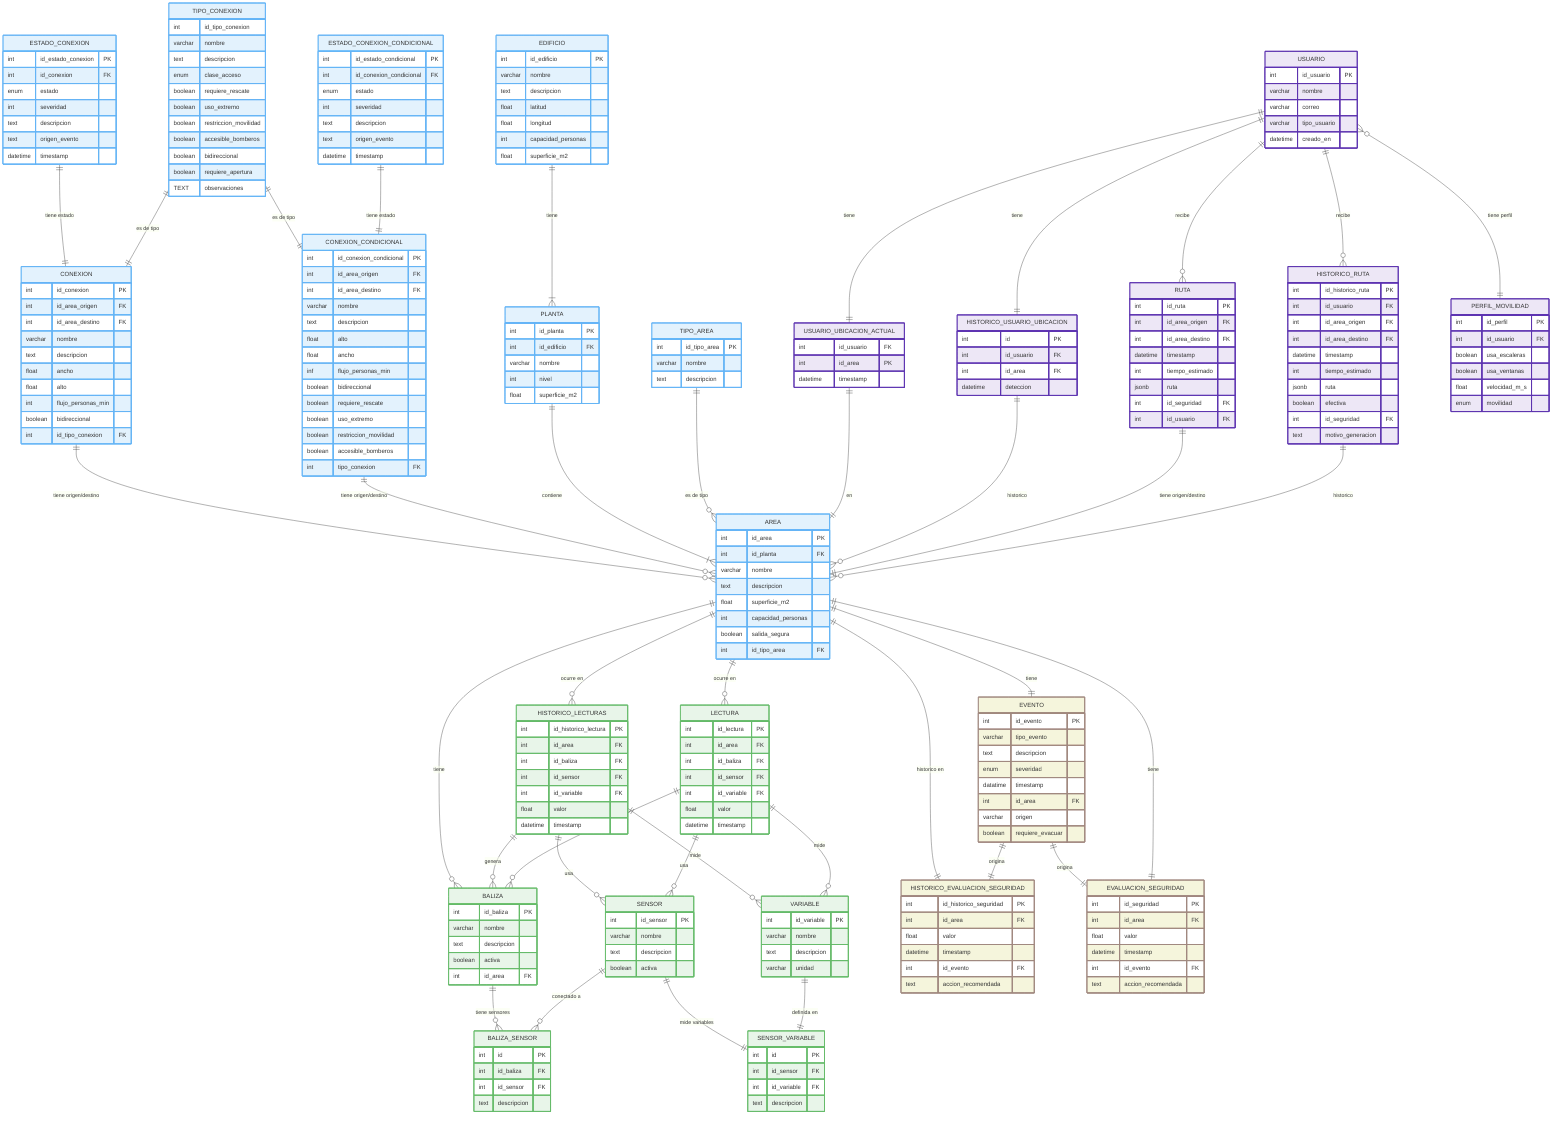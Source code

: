 ---
config:
  theme: default
---

erDiagram

    %% --- Bloque 1: Edificio y Espacios ---
    %% Esto modela la estructura del edificio espacialmente, es estático.

    CONEXION              ||--o{ AREA : "tiene origen/destino"
    CONEXION_CONDICIONAL  ||--o{ AREA : "tiene origen/destino"
    
    EDIFICIO  ||--|{ PLANTA : "tiene"
    PLANTA    ||--|{ AREA : "contiene"
    TIPO_AREA ||--o{ AREA : "es de tipo"

    ESTADO_CONEXION ||--|| CONEXION  : "tiene estado"
    
    TIPO_CONEXION ||--|| CONEXION             : "es de tipo"
    TIPO_CONEXION ||--|| CONEXION_CONDICIONAL : "es de tipo"
    
    ESTADO_CONEXION_CONDICIONAL ||--|| CONEXION_CONDICIONAL  : "tiene estado"

    EDIFICIO {
      int id_edificio PK
      varchar nombre
      text descripcion
      float latitud
      float longitud
      int capacidad_personas
      float superficie_m2
    }
    PLANTA {
      int id_planta PK
      int id_edificio FK
      varchar nombre
      int nivel
      float superficie_m2
    }
    AREA {
      int id_area PK
      int id_planta FK
      varchar nombre
      text descripcion
      float superficie_m2
      int capacidad_personas
      boolean salida_segura

      int id_tipo_area FK
    }
    TIPO_AREA {
      int id_tipo_area PK
      varchar nombre                    
      text descripcion                  
    }
    %% CONEXION son las puertas (o alternativamente ventanas) o todo aquello que esta entre una AREA y otra AREA (normalmente puertas)
    CONEXION {
      int id_conexion PK
      int id_area_origen FK
      int id_area_destino FK
      varchar nombre
      text descripcion
      float ancho
      float alto
      int flujo_personas_min
      boolean bidireccional
      int id_tipo_conexion FK
    }
    %% Esto modela la existencia de ventanas/hueco/ventilación/rupturas_estructurales como conexiones que no son puertas 
    %% Algunas de estas conexiones son solo transitables en situaciones extremas y la mayoria solo para perfiles de movilidad concretos
    CONEXION_CONDICIONAL {
      int id_conexion_condicional PK
      int id_area_origen FK
      int id_area_destino FK
      varchar nombre
      text descripcion 
      float alto 
      float ancho 
      inf flujo_personas_min
      boolean bidireccional
      boolean requiere_rescate
      boolean uso_extremo
      boolean restriccion_movilidad 
      boolean accesible_bomberos
      int tipo_conexion FK
    }
    TIPO_CONEXION {
      int id_tipo_conexion 
      varchar nombre 
      text descripcion 
      enum clase_acceso
      boolean requiere_rescate
      boolean uso_extremo
      boolean restriccion_movilidad 
      boolean accesible_bomberos
      boolean bidireccional 
      boolean requiere_apertura 
      TEXT observaciones 
    }
    %% Las puertas pueden estar abiertas/cerradas/bloqueadas/intransitables el grafo navegable dependerá de esto
    %% Se tiene que tener en cuenta y modificar dinámicamente el grafo y su transitabilidad
    ESTADO_CONEXION {
      int id_estado_conexion PK
      int id_conexion FK
      enum estado 
      int severidad
      text descripcion
      text origen_evento
      datetime timestamp
    }
    ESTADO_CONEXION_CONDICIONAL {
      int id_estado_condicional PK
      int id_conexion_condicional FK
      enum estado 
      int severidad
      text descripcion
      text origen_evento
      datetime timestamp
    }

    
    
    %% --- Bloque 2: Sensores y Lecturas ---
    %% Esto modela los sensores y el estado en tiempo real de las mediciones, es dinámica.
    AREA ||--o{ LECTURA : "ocurre en"
    AREA ||--o{ HISTORICO_LECTURAS : "ocurre en"
    AREA ||--o{ BALIZA : "tiene"

    BALIZA   ||--o{ BALIZA_SENSOR    : "tiene sensores"
    SENSOR   ||--|| SENSOR_VARIABLE  : "mide variables"
    SENSOR   ||--o{ BALIZA_SENSOR    : "conectado a"
    VARIABLE ||--|| SENSOR_VARIABLE  : "definida en"

    HISTORICO_LECTURAS||--o{ VARIABLE : "mide"
    HISTORICO_LECTURAS||--o{ SENSOR   : "usa"
    HISTORICO_LECTURAS||--o{ BALIZA   : "genera"

    LECTURA ||--o{ VARIABLE  : "mide"
    LECTURA ||--o{ SENSOR    : "usa"
    LECTURA ||--o{ BALIZA    : "genera"
    
    BALIZA {
      int id_baliza PK
      varchar nombre
      text descripcion
      boolean activa
      int id_area FK
    }
    SENSOR {
      int id_sensor PK
      varchar nombre
      text descripcion
      boolean activa
    }
    VARIABLE {
      int id_variable PK
      varchar nombre
      text descripcion
      varchar unidad
    }
    BALIZA_SENSOR {
      int id PK
      int id_baliza FK
      int id_sensor FK
      text descripcion
    }
    SENSOR_VARIABLE {
      int id PK
      int id_sensor FK
      int id_variable FK
      text descripcion
    }
    %% En LECTURA se almacena los ultimos valores medidos por los sensores de las balizas en cada una de las AREAS, su tamaño es fijo, y unicamente se actualiza el valor de la variable, se podría decir que es una especie de Snapshot del estado del sistema en términos de las variables.
    %% Mi idea con esta entidad es tener las ultimas lecturas como si fuera un Live.
    LECTURA {
      int id_lectura PK
      int id_area FK
      int id_baliza FK
      int id_sensor FK
      int id_variable FK
      float valor
      datetime timestamp
    }
    %% Como LECTURA es una tabla estática, para no perdér los datos con cada nueva lectura, se deben ir volcando con cada nueva LECTURA en su HISTORICO, se vuelca al mismo tiempo que se obtiene la lectura de tal modo que los ultimos registros de LECTURA y su HISTORICO son los mismos
    %% Mi idea con esta entidad es poder tener un registro en el tiempo de como han evolucionado las variabes (Tº, CO2, Humo) y poder auditar lo que ha ocurrido, tambien de obtener una media de las ultimas lecturas, como una media de temperatura, el incremento, etc, para poder tener control sobre como evolucionan y detectar patrones.
    HISTORICO_LECTURAS {
      int id_historico_lectura PK
      int id_area FK
      int id_baliza FK
      int id_sensor FK
      int id_variable FK
      float valor
      datetime timestamp
    }

    %% --- Bloque 4: Seguridad ---
    %% Esto modela los eventos generados por el analisis de multiples flujos de datos, este analisis se hace fuera de la base de datos mediante un motor de CEP.
    AREA                 ||--|| EVENTO : "tiene"
    
    AREA                 ||--|| HISTORICO_EVALUACION_SEGURIDAD : "historico en"
    EVENTO               ||--|| HISTORICO_EVALUACION_SEGURIDAD  : "origina"
    EVENTO               ||--|| EVALUACION_SEGURIDAD  : "origina"
    AREA                 ||--|| EVALUACION_SEGURIDAD : "tiene"
   
    

    %% EVENTO es un registro de hechos
    %% La lógica de cómo cambian los estados en base a los eventos se hara de forma externa a la base de datos (motor CEP)
    EVENTO {
      int id_evento PK
      varchar tipo_evento
      text descripcion
      enum severidad
      datatime timestamp
      int id_area FK
      varchar origen
      boolean requiere_evacuar
    }
    %% EVALUACION_SEGURIDAD Esto es el estado actual en base a los eventos
    EVALUACION_SEGURIDAD {
      int id_seguridad PK
      int id_area FK
      float valor
      datetime timestamp
      int id_evento FK
      text accion_recomendada
    }
    HISTORICO_EVALUACION_SEGURIDAD {
      int id_historico_seguridad PK
      int id_area FK
      float valor
      datetime timestamp
      int id_evento FK
      text accion_recomendada

    }


    %% --- Bloque 5: Usuarios y Rutas ---
    %% Esto modela que rutas se recomiendan a que usuarios, tambie modela la posición del usuario relativa a las balizas.
    USUARIO ||--|| USUARIO_UBICACION_ACTUAL : "tiene"
    USUARIO ||--|| HISTORICO_USUARIO_UBICACION : "tiene"
    USUARIO ||--o{ RUTA : "recibe"
    USUARIO ||--o{ HISTORICO_RUTA : "recibe"
    USUARIO }o--|| PERFIL_MOVILIDAD : "tiene perfil"

    USUARIO_UBICACION_ACTUAL     ||--|| AREA : "en"
    HISTORICO_USUARIO_UBICACION  ||--o{ AREA : "historico"
    RUTA                         ||--|| AREA : "tiene origen/destino"
    HISTORICO_RUTA               ||--o{ AREA : "historico"


    USUARIO {
      int id_usuario PK
      varchar nombre
      varchar correo
      varchar tipo_usuario
      datetime creado_en
    }
    
    PERFIL_MOVILIDAD {
      int id_perfil PK
      int id_usuario FK
      boolean usa_escaleras
      boolean usa_ventanas
      float velocidad_m_s
      enum movilidad 
    }
    %% USUARIO_UBICACIÓN_ACTUAL contiene la ubicación actual de usuario o la ultima conocida (esto nose si da problemas), Deberia tener le tamaño igual al numero de usuarios del edificio o planta (segun lo que se estudie) y solo variar la posición/ubicación (Muy parecido por no decir igual al la entidad LECTURA)
    %% La obtención de esta ubicación se hace mediante un algoritmo de triangulación utilzando las balizas y un dispositivo del usuario, externo a la base de datos (Motor de triangulación)
    USUARIO_UBICACION_ACTUAL {
      int id_usuario FK
      int id_area PK
      datetime timestamp
    }
    %% Como USUARIO_UBICACION_ACTUAL no crece con las nuevas ubicaciones, las nuevas ubicaciones se deben ir volcando en su HISTORICO (muy parecido por no decir igual a lo que ocurre con LECTURA y su HISTORICO)
    HISTORICO_USUARIO_UBICACION {
      int id PK
      int id_usuario FK
      int id_area FK
      datetime deteccion
    }
  %% El algoritmo de recomendación de rutas es externo a la Base de datos (Motor de recomendación de rutas de evacuación)
    RUTA {
      int id_ruta PK
      int id_area_origen FK
      int id_area_destino FK
      datetime timestamp
      int tiempo_estimado
      jsonb ruta
      int id_seguridad FK
      int id_usuario FK
    }
    HISTORICO_RUTA {
      int id_historico_ruta PK
      int id_usuario FK
      int id_area_origen FK
      int id_area_destino FK
      datetime timestamp
      int tiempo_estimado
      jsonb ruta
      boolean efectiva
      int id_seguridad FK
      text motivo_generacion
    }


    %% --- ESTILOS DE LAS TABLAS ---

    %% --- Edificios y espacios ---
    style EDIFICIO fill:#E3F2FD,stroke:#64B5F6,stroke-width:2px
    style PLANTA fill:#E3F2FD,stroke:#64B5F6,stroke-width:2px
    style AREA fill:#E3F2FD,stroke:#64B5F6,stroke-width:2px
    style TIPO_AREA fill:#E3F2FD,stroke:#64B5F6,stroke-width:2px
    style CONEXION fill:#E3F2FD,stroke:#64B5F6,stroke-width:2px
    style TIPO_CONEXION fill:#E3F2FD,stroke:#64B5F6,stroke-width:2px
    style ESTADO_CONEXION fill:#E3F2FD,stroke:#64B5F6,stroke-width:2px
    style ESTADO_CONEXION_CONDICIONAL fill:#E3F2FD,stroke:#64B5F6,stroke-width:2px
    style CONEXION_CONDICIONAL fill:#E3F2FD,stroke:#64B5F6,stroke-width:2px


    %% --- Sensores y lecturas ---
    style BALIZA fill:#E8F5E9,stroke:#66BB6A,stroke-width:2px
    style SENSOR fill:#E8F5E9,stroke:#66BB6A,stroke-width:2px
    style VARIABLE fill:#E8F5E9,stroke:#66BB6A,stroke-width:2px
    style BALIZA_SENSOR fill:#E8F5E9,stroke:#66BB6A,stroke-width:2px
    style SENSOR_VARIABLE fill:#E8F5E9,stroke:#66BB6A,stroke-width:2px
    style LECTURA fill:#E8F5E9,stroke:#66BB6A,stroke-width:2px
    style HISTORICO_LECTURAS fill:#E8F5E9,stroke:#66BB6A,stroke-width:2px

    %% --- Seguridad ---
    style EVALUACION_SEGURIDAD fill:#F5F5DC,stroke:#A1887F,stroke-width:2px
    style HISTORICO_EVALUACION_SEGURIDAD fill:#F5F5DC,stroke:#A1887F,stroke-width:2px
    style EVENTO fill:#F5F5DC,stroke:#A1887F,stroke-width:2px

    %% --- Usuarios y Rutas ---
    style USUARIO fill:#EDE7F6,stroke:#5E35B1,stroke-width:2px
    style USUARIO_UBICACION_ACTUAL fill:#EDE7F6,stroke:#5E35B1,stroke-width:2px
    style HISTORICO_USUARIO_UBICACION fill:#EDE7F6,stroke:#5E35B1,stroke-width:2px
    style RUTA fill:#EDE7F6,stroke:#5E35B1,stroke-width:2px
    style HISTORICO_RUTA fill:#EDE7F6,stroke:#5E35B1,stroke-width:2px
    style PERFIL_MOVILIDAD fill:#EDE7F6,stroke:#5E35B1,stroke-width:2px